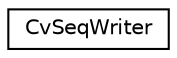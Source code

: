 digraph "Graphical Class Hierarchy"
{
 // LATEX_PDF_SIZE
  edge [fontname="Helvetica",fontsize="10",labelfontname="Helvetica",labelfontsize="10"];
  node [fontname="Helvetica",fontsize="10",shape=record];
  rankdir="LR";
  Node0 [label="CvSeqWriter",height=0.2,width=0.4,color="black", fillcolor="white", style="filled",URL="$struct_cv_seq_writer.html",tooltip=" "];
}
